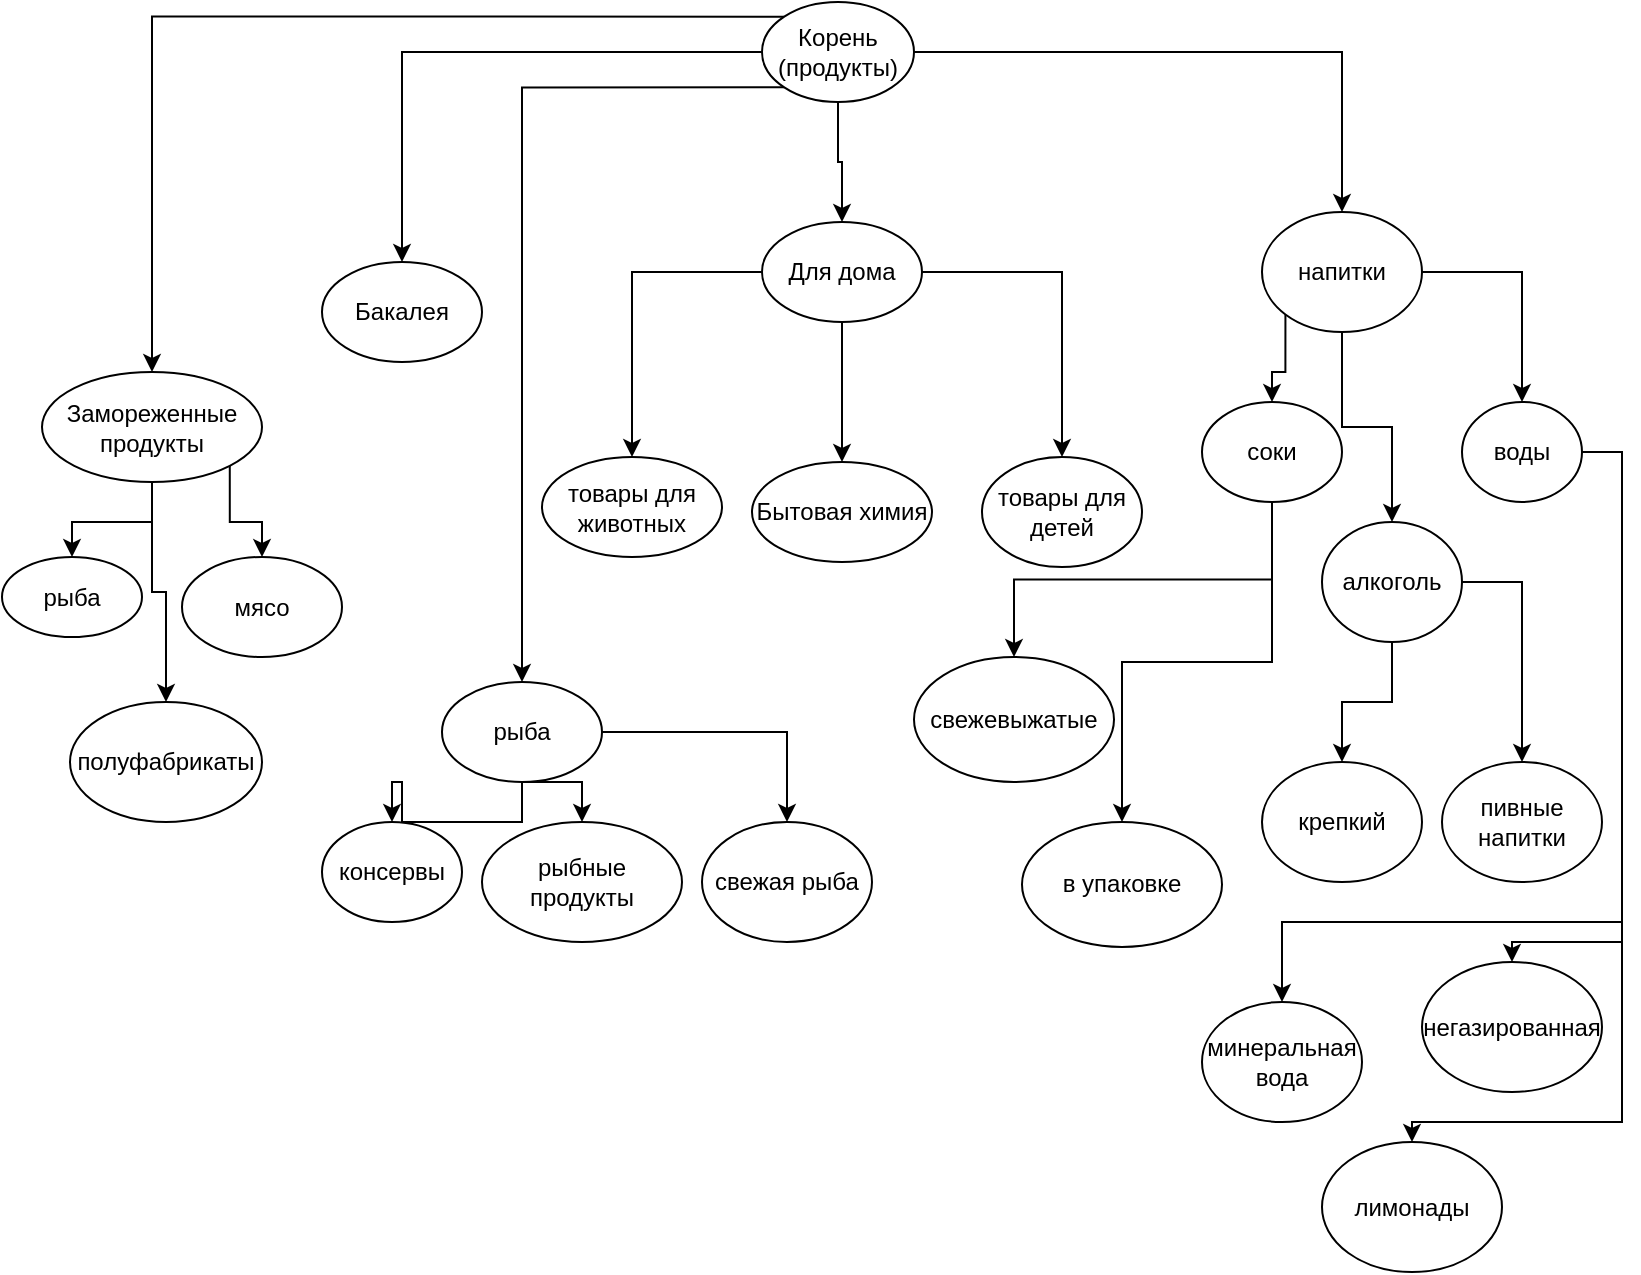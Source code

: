 <mxfile>
    <diagram id="6EU38uNGwmzmGS1QOpEa" name="Страница 1">
        <mxGraphModel dx="1406" dy="598" grid="1" gridSize="10" guides="1" tooltips="1" connect="1" arrows="1" fold="1" page="1" pageScale="1" pageWidth="827" pageHeight="1169" math="0" shadow="0">
            <root>
                <mxCell id="0"/>
                <mxCell id="1" parent="0"/>
                <mxCell id="6" style="edgeStyle=orthogonalEdgeStyle;rounded=0;orthogonalLoop=1;jettySize=auto;html=1;exitX=0.5;exitY=1;exitDx=0;exitDy=0;entryX=0.5;entryY=0;entryDx=0;entryDy=0;" parent="1" source="2" target="4" edge="1">
                    <mxGeometry relative="1" as="geometry"/>
                </mxCell>
                <mxCell id="8" style="edgeStyle=orthogonalEdgeStyle;rounded=0;orthogonalLoop=1;jettySize=auto;html=1;exitX=0;exitY=0.5;exitDx=0;exitDy=0;" parent="1" source="2" target="3" edge="1">
                    <mxGeometry relative="1" as="geometry"/>
                </mxCell>
                <mxCell id="14" style="edgeStyle=orthogonalEdgeStyle;rounded=0;orthogonalLoop=1;jettySize=auto;html=1;exitX=1;exitY=0.5;exitDx=0;exitDy=0;entryX=0.5;entryY=0;entryDx=0;entryDy=0;" parent="1" source="2" target="13" edge="1">
                    <mxGeometry relative="1" as="geometry"/>
                </mxCell>
                <mxCell id="22" style="edgeStyle=orthogonalEdgeStyle;rounded=0;orthogonalLoop=1;jettySize=auto;html=1;exitX=0;exitY=0;exitDx=0;exitDy=0;entryX=0.5;entryY=0;entryDx=0;entryDy=0;" parent="1" source="2" target="21" edge="1">
                    <mxGeometry relative="1" as="geometry"/>
                </mxCell>
                <mxCell id="28" style="edgeStyle=orthogonalEdgeStyle;rounded=0;orthogonalLoop=1;jettySize=auto;html=1;exitX=0;exitY=1;exitDx=0;exitDy=0;entryX=0.5;entryY=0;entryDx=0;entryDy=0;" parent="1" source="2" target="27" edge="1">
                    <mxGeometry relative="1" as="geometry"/>
                </mxCell>
                <mxCell id="2" value="Корень&lt;br&gt;(продукты)" style="ellipse;whiteSpace=wrap;html=1;" parent="1" vertex="1">
                    <mxGeometry x="380" y="40" width="76" height="50" as="geometry"/>
                </mxCell>
                <mxCell id="3" value="Бакалея" style="ellipse;whiteSpace=wrap;html=1;" parent="1" vertex="1">
                    <mxGeometry x="160" y="170" width="80" height="50" as="geometry"/>
                </mxCell>
                <mxCell id="7" style="edgeStyle=orthogonalEdgeStyle;rounded=0;orthogonalLoop=1;jettySize=auto;html=1;exitX=0.5;exitY=1;exitDx=0;exitDy=0;" parent="1" source="4" target="5" edge="1">
                    <mxGeometry relative="1" as="geometry"/>
                </mxCell>
                <mxCell id="10" style="edgeStyle=orthogonalEdgeStyle;rounded=0;orthogonalLoop=1;jettySize=auto;html=1;exitX=1;exitY=0.5;exitDx=0;exitDy=0;entryX=0.5;entryY=0;entryDx=0;entryDy=0;" parent="1" source="4" target="9" edge="1">
                    <mxGeometry relative="1" as="geometry"/>
                </mxCell>
                <mxCell id="12" style="edgeStyle=orthogonalEdgeStyle;rounded=0;orthogonalLoop=1;jettySize=auto;html=1;exitX=0;exitY=0.5;exitDx=0;exitDy=0;entryX=0.5;entryY=0;entryDx=0;entryDy=0;" parent="1" source="4" target="11" edge="1">
                    <mxGeometry relative="1" as="geometry"/>
                </mxCell>
                <mxCell id="4" value="Для дома" style="ellipse;whiteSpace=wrap;html=1;" parent="1" vertex="1">
                    <mxGeometry x="380" y="150" width="80" height="50" as="geometry"/>
                </mxCell>
                <mxCell id="5" value="Бытовая химия" style="ellipse;whiteSpace=wrap;html=1;" parent="1" vertex="1">
                    <mxGeometry x="375" y="270" width="90" height="50" as="geometry"/>
                </mxCell>
                <mxCell id="9" value="товары для детей" style="ellipse;whiteSpace=wrap;html=1;" parent="1" vertex="1">
                    <mxGeometry x="490" y="267.5" width="80" height="55" as="geometry"/>
                </mxCell>
                <mxCell id="11" value="товары для животных" style="ellipse;whiteSpace=wrap;html=1;" parent="1" vertex="1">
                    <mxGeometry x="270" y="267.5" width="90" height="50" as="geometry"/>
                </mxCell>
                <mxCell id="16" style="edgeStyle=orthogonalEdgeStyle;rounded=0;orthogonalLoop=1;jettySize=auto;html=1;exitX=0;exitY=1;exitDx=0;exitDy=0;entryX=0.5;entryY=0;entryDx=0;entryDy=0;" parent="1" source="13" target="15" edge="1">
                    <mxGeometry relative="1" as="geometry"/>
                </mxCell>
                <mxCell id="18" style="edgeStyle=orthogonalEdgeStyle;rounded=0;orthogonalLoop=1;jettySize=auto;html=1;exitX=1;exitY=0.5;exitDx=0;exitDy=0;entryX=0.5;entryY=0;entryDx=0;entryDy=0;" parent="1" source="13" target="17" edge="1">
                    <mxGeometry relative="1" as="geometry"/>
                </mxCell>
                <mxCell id="20" style="edgeStyle=orthogonalEdgeStyle;rounded=0;orthogonalLoop=1;jettySize=auto;html=1;exitX=0.5;exitY=1;exitDx=0;exitDy=0;" parent="1" source="13" target="19" edge="1">
                    <mxGeometry relative="1" as="geometry"/>
                </mxCell>
                <mxCell id="13" value="напитки" style="ellipse;whiteSpace=wrap;html=1;" parent="1" vertex="1">
                    <mxGeometry x="630" y="145" width="80" height="60" as="geometry"/>
                </mxCell>
                <mxCell id="38" style="edgeStyle=orthogonalEdgeStyle;rounded=0;orthogonalLoop=1;jettySize=auto;html=1;exitX=0.5;exitY=1;exitDx=0;exitDy=0;entryX=0.5;entryY=0;entryDx=0;entryDy=0;" parent="1" source="15" target="37" edge="1">
                    <mxGeometry relative="1" as="geometry"/>
                </mxCell>
                <mxCell id="44" style="edgeStyle=orthogonalEdgeStyle;rounded=0;orthogonalLoop=1;jettySize=auto;html=1;exitX=0.5;exitY=1;exitDx=0;exitDy=0;entryX=0.5;entryY=0;entryDx=0;entryDy=0;" edge="1" parent="1" source="15" target="43">
                    <mxGeometry relative="1" as="geometry"/>
                </mxCell>
                <mxCell id="15" value="соки" style="ellipse;whiteSpace=wrap;html=1;" parent="1" vertex="1">
                    <mxGeometry x="600" y="240" width="70" height="50" as="geometry"/>
                </mxCell>
                <mxCell id="47" style="edgeStyle=orthogonalEdgeStyle;rounded=0;orthogonalLoop=1;jettySize=auto;html=1;exitX=1;exitY=0.5;exitDx=0;exitDy=0;entryX=0.5;entryY=0;entryDx=0;entryDy=0;" edge="1" parent="1" source="17" target="46">
                    <mxGeometry relative="1" as="geometry">
                        <Array as="points">
                            <mxPoint x="810" y="265"/>
                            <mxPoint x="810" y="510"/>
                            <mxPoint x="755" y="510"/>
                        </Array>
                    </mxGeometry>
                </mxCell>
                <mxCell id="48" style="edgeStyle=orthogonalEdgeStyle;rounded=0;orthogonalLoop=1;jettySize=auto;html=1;exitX=1;exitY=0.5;exitDx=0;exitDy=0;entryX=0.5;entryY=0;entryDx=0;entryDy=0;" edge="1" parent="1" source="17" target="45">
                    <mxGeometry relative="1" as="geometry">
                        <Array as="points">
                            <mxPoint x="810" y="265"/>
                            <mxPoint x="810" y="500"/>
                            <mxPoint x="640" y="500"/>
                        </Array>
                    </mxGeometry>
                </mxCell>
                <mxCell id="50" style="edgeStyle=orthogonalEdgeStyle;rounded=0;orthogonalLoop=1;jettySize=auto;html=1;exitX=1;exitY=0.5;exitDx=0;exitDy=0;entryX=0.5;entryY=0;entryDx=0;entryDy=0;" edge="1" parent="1" source="17" target="49">
                    <mxGeometry relative="1" as="geometry">
                        <Array as="points">
                            <mxPoint x="810" y="265"/>
                            <mxPoint x="810" y="600"/>
                            <mxPoint x="705" y="600"/>
                        </Array>
                    </mxGeometry>
                </mxCell>
                <mxCell id="17" value="воды" style="ellipse;whiteSpace=wrap;html=1;" parent="1" vertex="1">
                    <mxGeometry x="730" y="240" width="60" height="50" as="geometry"/>
                </mxCell>
                <mxCell id="40" style="edgeStyle=orthogonalEdgeStyle;rounded=0;orthogonalLoop=1;jettySize=auto;html=1;exitX=0.5;exitY=1;exitDx=0;exitDy=0;entryX=0.5;entryY=0;entryDx=0;entryDy=0;" parent="1" source="19" target="39" edge="1">
                    <mxGeometry relative="1" as="geometry"/>
                </mxCell>
                <mxCell id="42" style="edgeStyle=orthogonalEdgeStyle;rounded=0;orthogonalLoop=1;jettySize=auto;html=1;exitX=1;exitY=0.5;exitDx=0;exitDy=0;entryX=0.5;entryY=0;entryDx=0;entryDy=0;" parent="1" source="19" target="41" edge="1">
                    <mxGeometry relative="1" as="geometry"/>
                </mxCell>
                <mxCell id="19" value="алкоголь" style="ellipse;whiteSpace=wrap;html=1;" parent="1" vertex="1">
                    <mxGeometry x="660" y="300" width="70" height="60" as="geometry"/>
                </mxCell>
                <mxCell id="24" style="edgeStyle=orthogonalEdgeStyle;rounded=0;orthogonalLoop=1;jettySize=auto;html=1;exitX=0.5;exitY=1;exitDx=0;exitDy=0;entryX=0.5;entryY=0;entryDx=0;entryDy=0;" parent="1" source="21" target="23" edge="1">
                    <mxGeometry relative="1" as="geometry"/>
                </mxCell>
                <mxCell id="26" style="edgeStyle=orthogonalEdgeStyle;rounded=0;orthogonalLoop=1;jettySize=auto;html=1;exitX=1;exitY=1;exitDx=0;exitDy=0;" parent="1" source="21" target="25" edge="1">
                    <mxGeometry relative="1" as="geometry"/>
                </mxCell>
                <mxCell id="32" style="edgeStyle=orthogonalEdgeStyle;rounded=0;orthogonalLoop=1;jettySize=auto;html=1;exitX=0.5;exitY=1;exitDx=0;exitDy=0;" parent="1" source="21" target="31" edge="1">
                    <mxGeometry relative="1" as="geometry"/>
                </mxCell>
                <mxCell id="21" value="Замореженные продукты" style="ellipse;whiteSpace=wrap;html=1;" parent="1" vertex="1">
                    <mxGeometry x="20" y="225" width="110" height="55" as="geometry"/>
                </mxCell>
                <mxCell id="23" value="рыба" style="ellipse;whiteSpace=wrap;html=1;" parent="1" vertex="1">
                    <mxGeometry y="317.5" width="70" height="40" as="geometry"/>
                </mxCell>
                <mxCell id="25" value="мясо" style="ellipse;whiteSpace=wrap;html=1;" parent="1" vertex="1">
                    <mxGeometry x="90" y="317.5" width="80" height="50" as="geometry"/>
                </mxCell>
                <mxCell id="33" style="edgeStyle=orthogonalEdgeStyle;rounded=0;orthogonalLoop=1;jettySize=auto;html=1;exitX=0.5;exitY=1;exitDx=0;exitDy=0;entryX=0.5;entryY=0;entryDx=0;entryDy=0;" parent="1" source="27" target="29" edge="1">
                    <mxGeometry relative="1" as="geometry"/>
                </mxCell>
                <mxCell id="34" style="edgeStyle=orthogonalEdgeStyle;rounded=0;orthogonalLoop=1;jettySize=auto;html=1;exitX=0.5;exitY=1;exitDx=0;exitDy=0;entryX=0.5;entryY=0;entryDx=0;entryDy=0;" parent="1" source="27" target="30" edge="1">
                    <mxGeometry relative="1" as="geometry"/>
                </mxCell>
                <mxCell id="36" style="edgeStyle=orthogonalEdgeStyle;rounded=0;orthogonalLoop=1;jettySize=auto;html=1;exitX=1;exitY=0.5;exitDx=0;exitDy=0;entryX=0.5;entryY=0;entryDx=0;entryDy=0;" parent="1" source="27" target="35" edge="1">
                    <mxGeometry relative="1" as="geometry"/>
                </mxCell>
                <mxCell id="27" value="рыба" style="ellipse;whiteSpace=wrap;html=1;" parent="1" vertex="1">
                    <mxGeometry x="220" y="380" width="80" height="50" as="geometry"/>
                </mxCell>
                <mxCell id="29" value="консервы" style="ellipse;whiteSpace=wrap;html=1;" parent="1" vertex="1">
                    <mxGeometry x="160" y="450" width="70" height="50" as="geometry"/>
                </mxCell>
                <mxCell id="30" value="рыбные продукты" style="ellipse;whiteSpace=wrap;html=1;" parent="1" vertex="1">
                    <mxGeometry x="240" y="450" width="100" height="60" as="geometry"/>
                </mxCell>
                <mxCell id="31" value="полуфабрикаты" style="ellipse;whiteSpace=wrap;html=1;" parent="1" vertex="1">
                    <mxGeometry x="34" y="390" width="96" height="60" as="geometry"/>
                </mxCell>
                <mxCell id="35" value="свежая рыба" style="ellipse;whiteSpace=wrap;html=1;" parent="1" vertex="1">
                    <mxGeometry x="350" y="450" width="85" height="60" as="geometry"/>
                </mxCell>
                <mxCell id="37" value="свежевыжатые" style="ellipse;whiteSpace=wrap;html=1;" parent="1" vertex="1">
                    <mxGeometry x="456" y="367.5" width="100" height="62.5" as="geometry"/>
                </mxCell>
                <mxCell id="39" value="крепкий" style="ellipse;whiteSpace=wrap;html=1;" parent="1" vertex="1">
                    <mxGeometry x="630" y="420" width="80" height="60" as="geometry"/>
                </mxCell>
                <mxCell id="41" value="пивные напитки" style="ellipse;whiteSpace=wrap;html=1;" parent="1" vertex="1">
                    <mxGeometry x="720" y="420" width="80" height="60" as="geometry"/>
                </mxCell>
                <mxCell id="43" value="в упаковке" style="ellipse;whiteSpace=wrap;html=1;" vertex="1" parent="1">
                    <mxGeometry x="510" y="450" width="100" height="62.5" as="geometry"/>
                </mxCell>
                <mxCell id="45" value="минеральная вода" style="ellipse;whiteSpace=wrap;html=1;" vertex="1" parent="1">
                    <mxGeometry x="600" y="540" width="80" height="60" as="geometry"/>
                </mxCell>
                <mxCell id="46" value="негазированная" style="ellipse;whiteSpace=wrap;html=1;" vertex="1" parent="1">
                    <mxGeometry x="710" y="520" width="90" height="65" as="geometry"/>
                </mxCell>
                <mxCell id="49" value="лимонады" style="ellipse;whiteSpace=wrap;html=1;" vertex="1" parent="1">
                    <mxGeometry x="660" y="610" width="90" height="65" as="geometry"/>
                </mxCell>
            </root>
        </mxGraphModel>
    </diagram>
</mxfile>